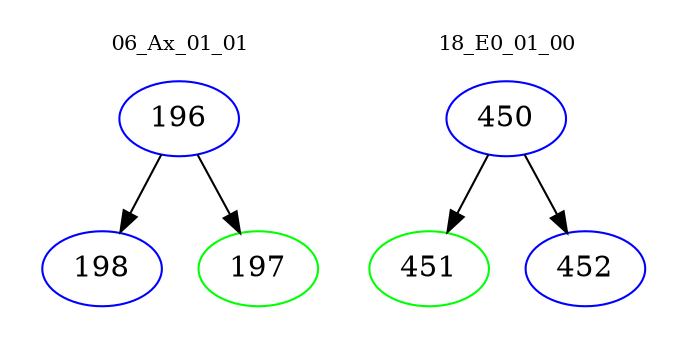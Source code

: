 digraph{
subgraph cluster_0 {
color = white
label = "06_Ax_01_01";
fontsize=10;
T0_196 [label="196", color="blue"]
T0_196 -> T0_198 [color="black"]
T0_198 [label="198", color="blue"]
T0_196 -> T0_197 [color="black"]
T0_197 [label="197", color="green"]
}
subgraph cluster_1 {
color = white
label = "18_E0_01_00";
fontsize=10;
T1_450 [label="450", color="blue"]
T1_450 -> T1_451 [color="black"]
T1_451 [label="451", color="green"]
T1_450 -> T1_452 [color="black"]
T1_452 [label="452", color="blue"]
}
}
